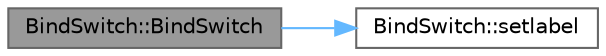digraph "BindSwitch::BindSwitch"
{
 // LATEX_PDF_SIZE
  bgcolor="transparent";
  edge [fontname=Helvetica,fontsize=10,labelfontname=Helvetica,labelfontsize=10];
  node [fontname=Helvetica,fontsize=10,shape=box,height=0.2,width=0.4];
  rankdir="LR";
  Node1 [id="Node000001",label="BindSwitch::BindSwitch",height=0.2,width=0.4,color="gray40", fillcolor="grey60", style="filled", fontcolor="black",tooltip="Constructor to create a BindSwitch with a custom label."];
  Node1 -> Node2 [id="edge1_Node000001_Node000002",color="steelblue1",style="solid",tooltip=" "];
  Node2 [id="Node000002",label="BindSwitch::setlabel",height=0.2,width=0.4,color="grey40", fillcolor="white", style="filled",URL="$class_bind_switch.html#ab087d9db980154400c524457ade32d29",tooltip="Sets the label text for the toggle switch."];
}
